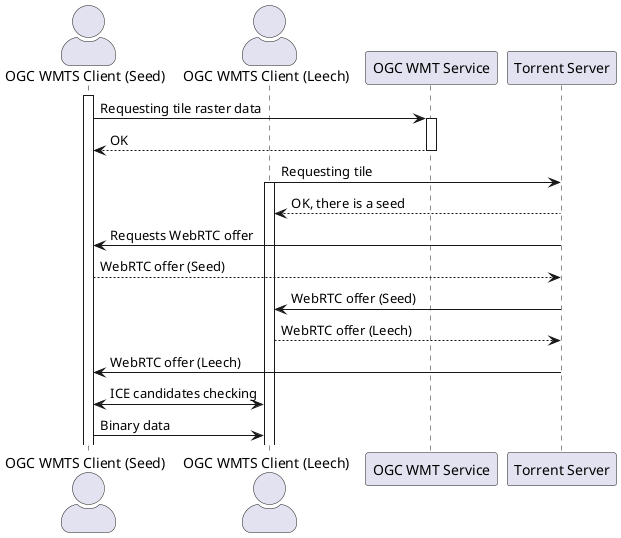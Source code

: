 @startuml

' skinparam maxMessageSize 150
skinparam actorStyle awesome

actor OGCWMTSClientSeed as "OGC WMTS Client (Seed)"
actor OGCWMTSClientLeech as "OGC WMTS Client (Leech)"
participant OGCWMTServer as "OGC WMT Service"
participant TorrentServer as "Torrent Server"

activate OGCWMTSClientSeed
OGCWMTSClientSeed -> OGCWMTServer : Requesting tile raster data
activate OGCWMTServer
OGCWMTServer --> OGCWMTSClientSeed : OK
deactivate OGCWMTServer

OGCWMTSClientLeech -> TorrentServer : Requesting tile
activate OGCWMTSClientLeech
TorrentServer --> OGCWMTSClientLeech : OK, there is a seed
TorrentServer -> OGCWMTSClientSeed : Requests WebRTC offer
OGCWMTSClientSeed --> TorrentServer : WebRTC offer (Seed)
TorrentServer -> OGCWMTSClientLeech : WebRTC offer (Seed)
OGCWMTSClientLeech --> TorrentServer : WebRTC offer (Leech)
TorrentServer ->  OGCWMTSClientSeed : WebRTC offer (Leech)
OGCWMTSClientLeech <-> OGCWMTSClientSeed : ICE candidates checking
OGCWMTSClientSeed -> OGCWMTSClientLeech : Binary data

@enduml
